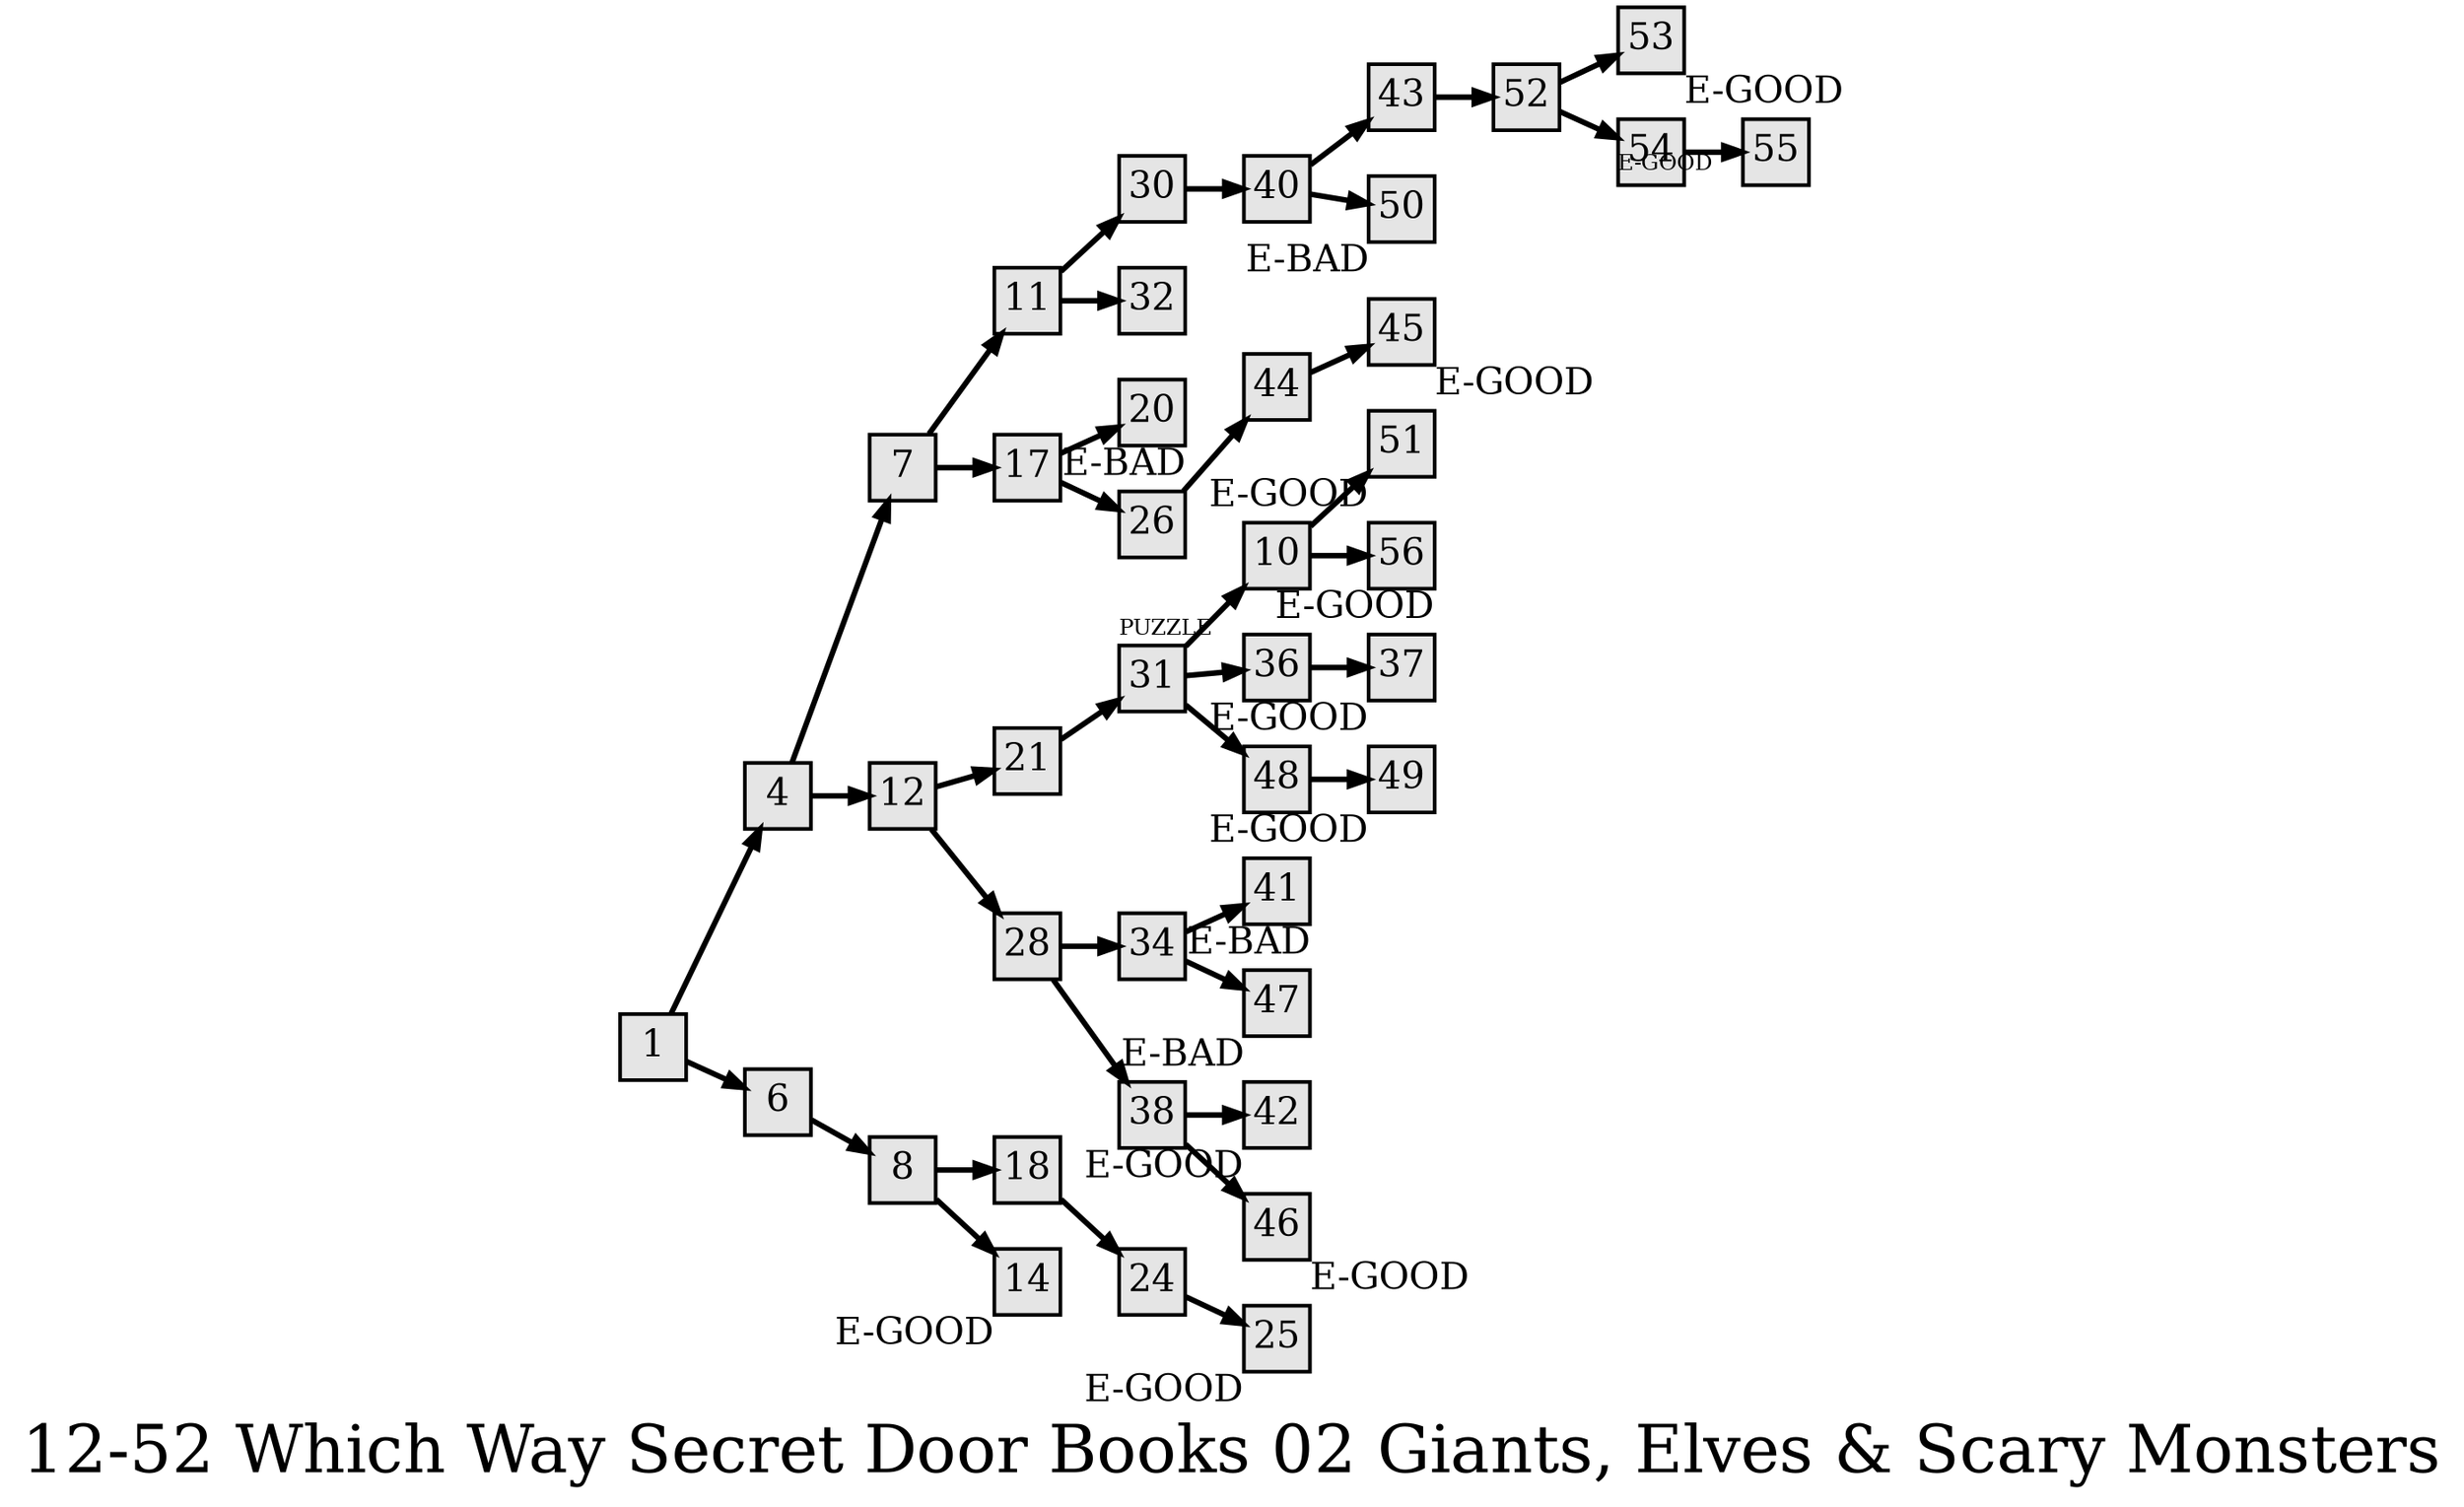 digraph g{
  graph [ label="12-52 Which Way Secret Door Books 02 Giants, Elves & Scary Monsters" rankdir=LR, ordering=out, fontsize=36, nodesep="0.35", ranksep="0.45"];
  node  [shape=rect, penwidth=2, fontsize=20, style=filled, fillcolor=grey90, margin="0,0", labelfloat=true, regular=true, fixedsize=true];
  edge  [labelfloat=true, penwidth=3, fontsize=12];
  // ---;
  // group  : Katz;
  // id     :;
  // gbid   :;
  // series :;
  // title  :;
  // author :;
  // credit:;
  // - name : Juliet Way-Henthorne;
  // role : encoder;
  // date : 2017-09-07;
  // - name : Jeremy Douglass;
  // role : editor;
  // date : 2017-10-19;
  // render:;
  // - name   : ?;
  // styles : ?;
  // engine : dot;
  // comment: >;
  
  // ---;
  
  // From | To | Label;
  
  1 -> 4;
  1 -> 6;
  4 -> 7;
  4 -> 12;
  6 -> 8;
  7 -> 11;
  7 -> 17;
  8 -> 18;
  8 -> 14;
  10 -> 51;
  10 -> 56;
  11 -> 30;
  11 -> 32;
  12 -> 21;
  12 -> 28;
  14	[ xlabel="E-GOOD" ];
  17 -> 20;
  17 -> 26;
  18 -> 24;
  20	[ xlabel="E-BAD" ];
  21 -> 31;
  24 -> 25;
  25	[ xlabel="E-GOOD" ];
  26 -> 44;
  28 -> 34;
  28 -> 38;
  30 -> 40;
  31 -> 10	[ xlabel="PUZZLE" ];
  31 -> 36;
  31 -> 48;
  34 -> 41;
  34 -> 47;
  36 -> 37;
  37	[ xlabel="E-GOOD" ];
  38 -> 42;
  38 -> 46;
  40 -> 43;
  40 -> 50;
  41	[ xlabel="E-BAD" ];
  42	[ xlabel="E-GOOD" ];
  43 -> 52;
  44 -> 45;
  45	[ xlabel="E-GOOD" ];
  46	[ xlabel="E-GOOD" ];
  47	[ xlabel="E-BAD" ];
  48 -> 49;
  49	[ xlabel="E-GOOD" ];
  50	[ xlabel="E-BAD" ];	// MONSTER
  51	[ xlabel="E-GOOD" ];
  52 -> 53;
  52 -> 54;
  53	[ xlabel="E-GOOD" ];
  54 -> 55	[ xlabel="E-GOOD" ];
  56	[ xlabel="E-GOOD" ];
}

